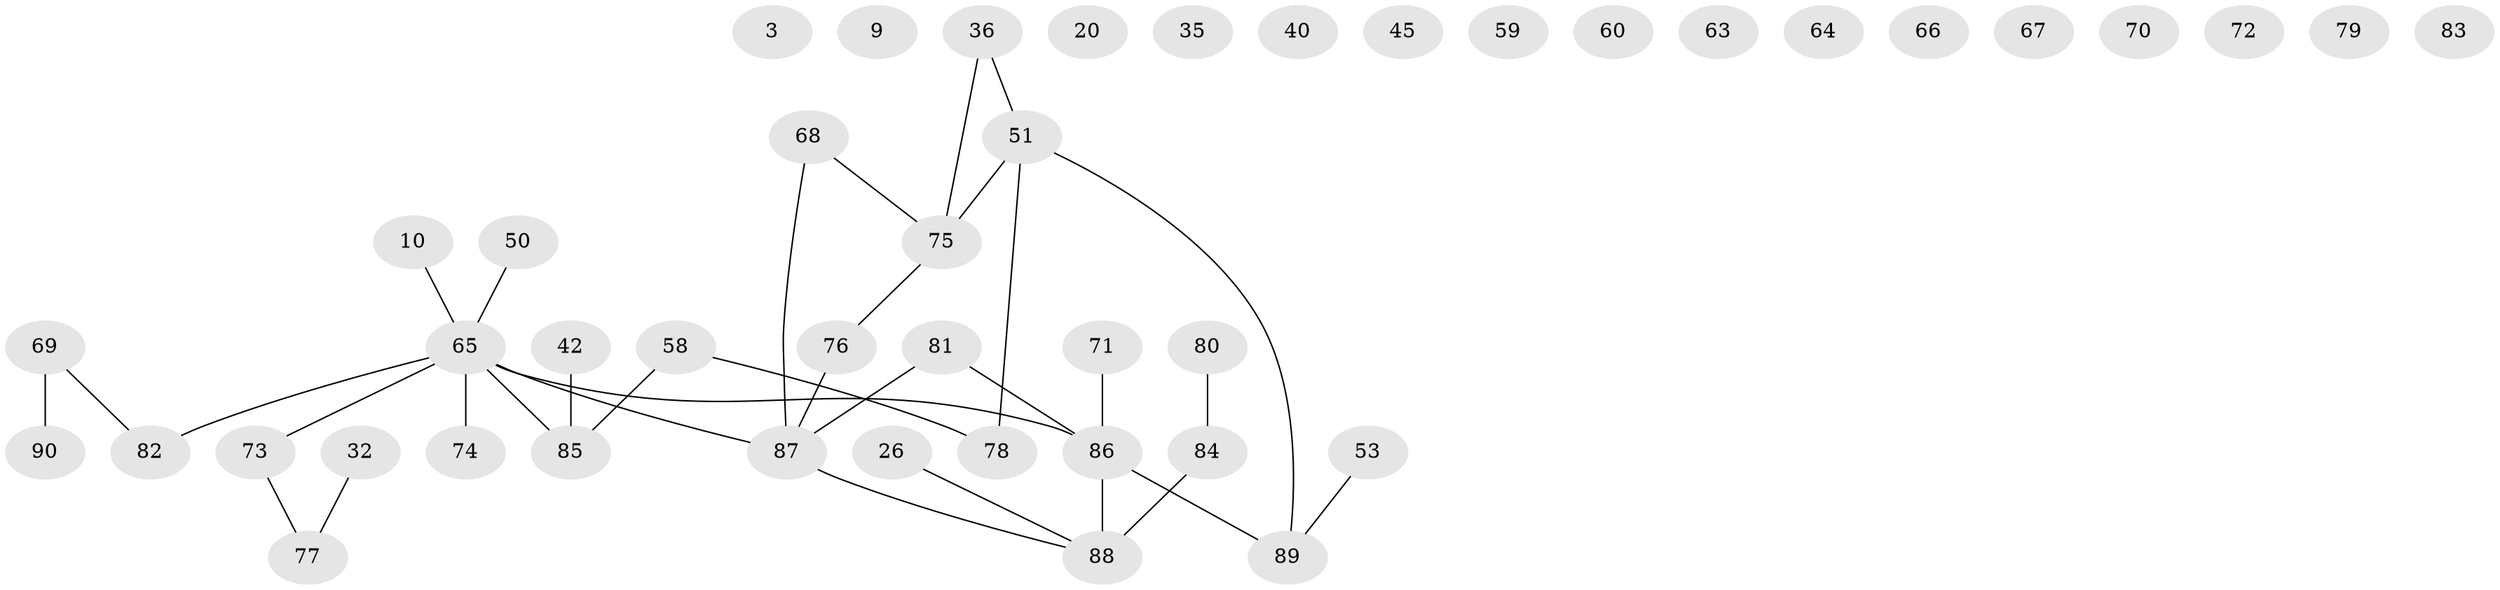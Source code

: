 // original degree distribution, {2: 0.3111111111111111, 1: 0.25555555555555554, 0: 0.16666666666666666, 4: 0.13333333333333333, 3: 0.1, 6: 0.011111111111111112, 5: 0.022222222222222223}
// Generated by graph-tools (version 1.1) at 2025/39/03/09/25 04:39:25]
// undirected, 45 vertices, 34 edges
graph export_dot {
graph [start="1"]
  node [color=gray90,style=filled];
  3;
  9;
  10;
  20;
  26;
  32 [super="+5"];
  35;
  36 [super="+31"];
  40;
  42;
  45;
  50;
  51;
  53;
  58 [super="+48+44+39+7"];
  59;
  60;
  63;
  64;
  65 [super="+38+62"];
  66;
  67 [super="+12"];
  68 [super="+21"];
  69;
  70;
  71;
  72;
  73 [super="+54"];
  74;
  75 [super="+61"];
  76;
  77;
  78 [super="+41"];
  79;
  80 [super="+25+18+29"];
  81;
  82 [super="+17+55"];
  83;
  84 [super="+19+37"];
  85;
  86 [super="+49+57"];
  87 [super="+24+22"];
  88 [super="+56"];
  89 [super="+13+14"];
  90 [super="+27"];
  10 -- 65;
  26 -- 88;
  32 -- 77;
  36 -- 75;
  36 -- 51;
  42 -- 85;
  50 -- 65;
  51 -- 75 [weight=2];
  51 -- 78;
  51 -- 89 [weight=2];
  53 -- 89;
  58 -- 85;
  58 -- 78;
  65 -- 74;
  65 -- 85 [weight=3];
  65 -- 87;
  65 -- 86;
  65 -- 73;
  65 -- 82;
  68 -- 75;
  68 -- 87;
  69 -- 90 [weight=2];
  69 -- 82;
  71 -- 86;
  73 -- 77;
  75 -- 76;
  76 -- 87;
  80 -- 84;
  81 -- 87;
  81 -- 86;
  84 -- 88;
  86 -- 88 [weight=2];
  86 -- 89;
  87 -- 88;
}
